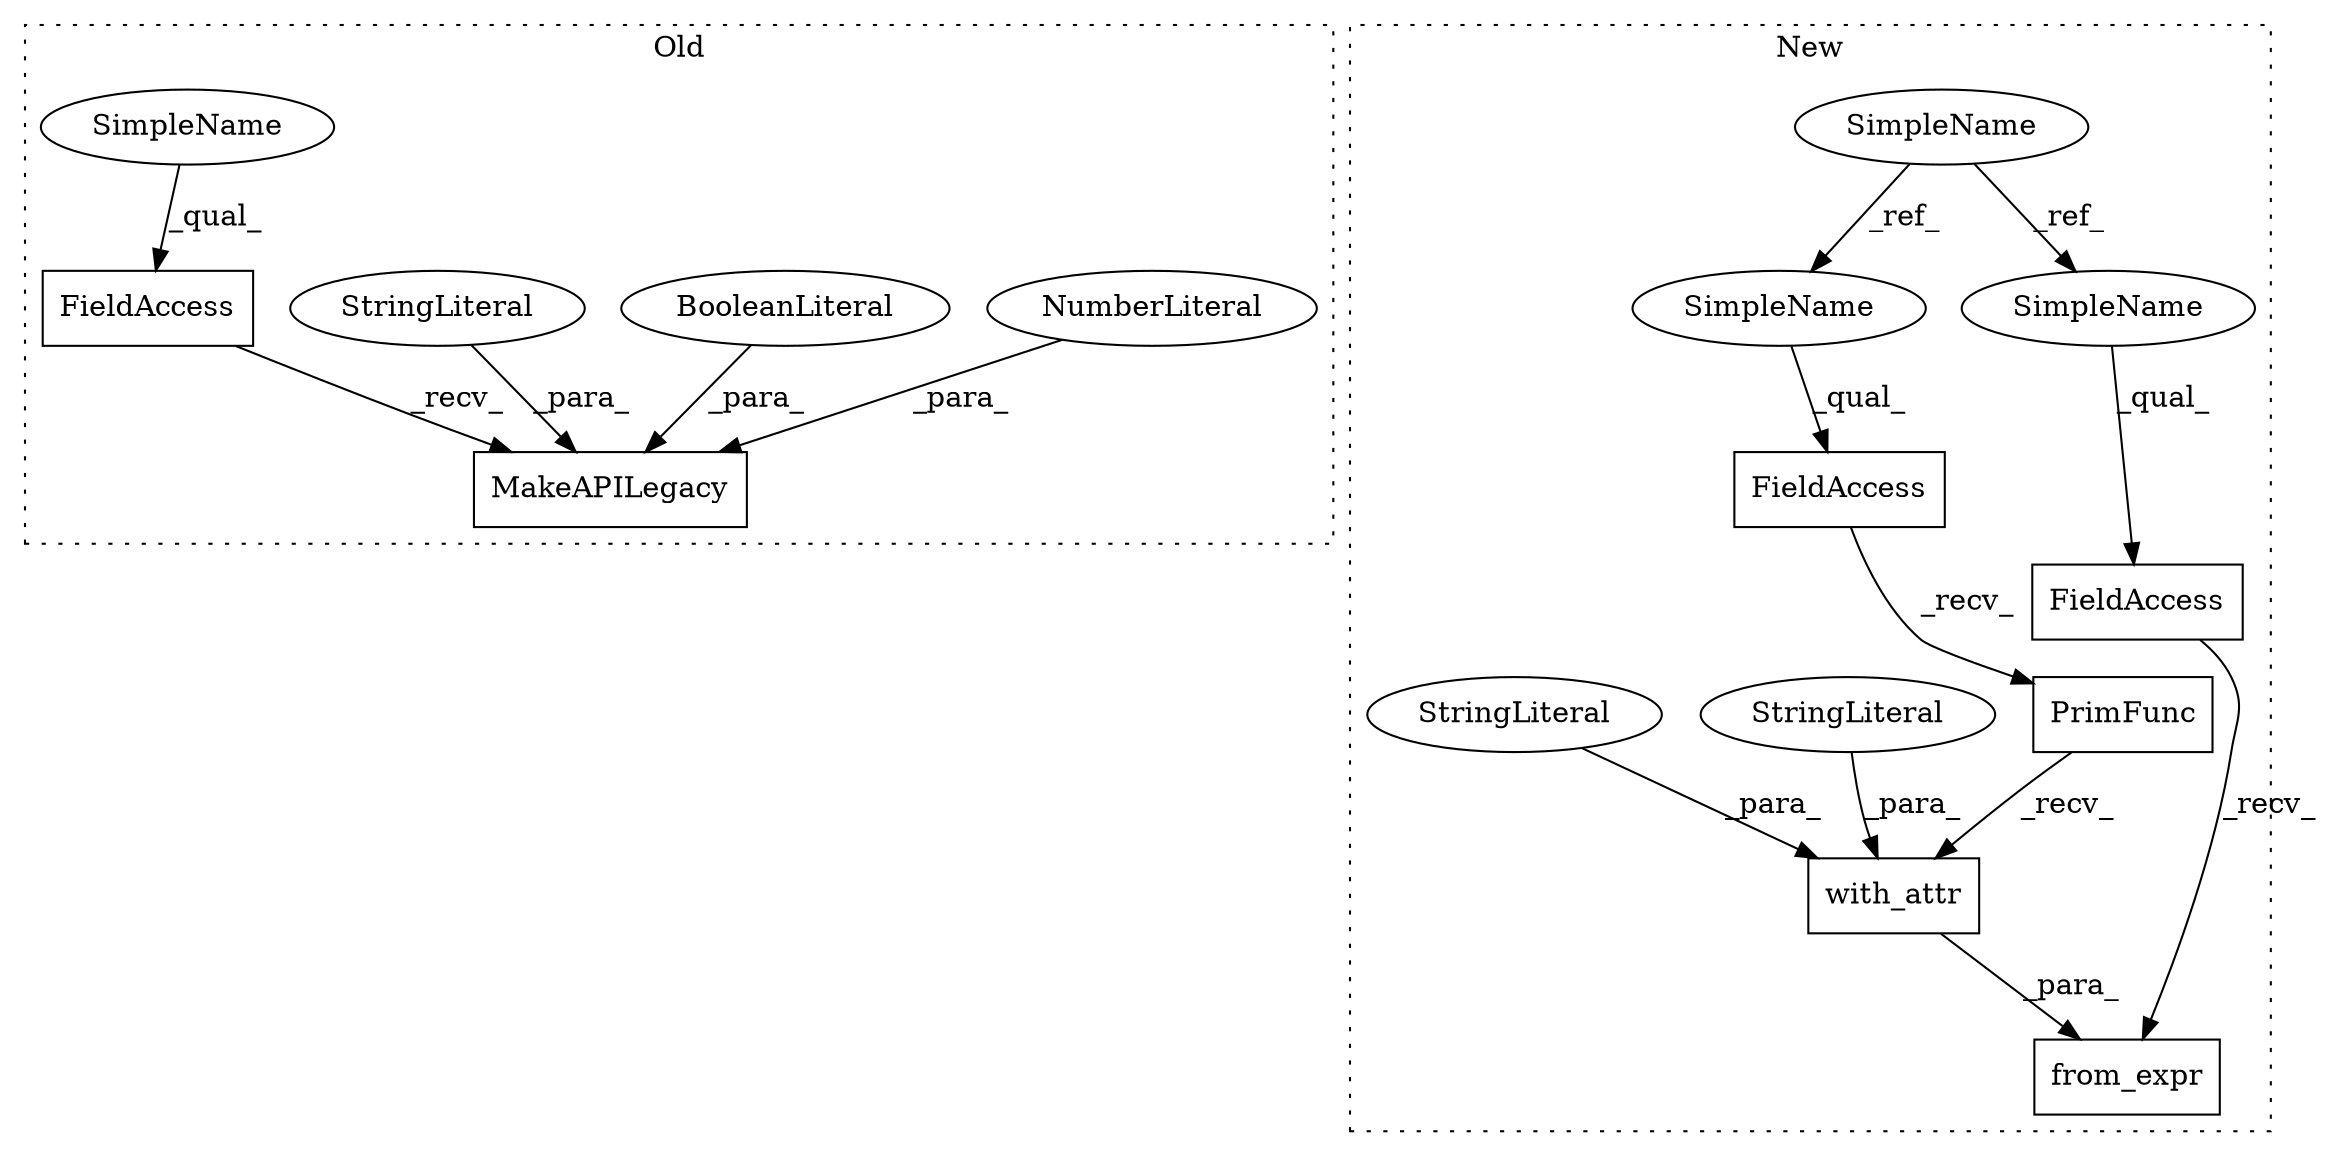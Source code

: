 digraph G {
subgraph cluster0 {
1 [label="MakeAPILegacy" a="32" s="2108,2154" l="14,1" shape="box"];
3 [label="NumberLiteral" a="34" s="2148" l="1" shape="ellipse"];
5 [label="FieldAccess" a="22" s="2096" l="11" shape="box"];
8 [label="BooleanLiteral" a="9" s="2150" l="4" shape="ellipse"];
9 [label="StringLiteral" a="45" s="2127" l="6" shape="ellipse"];
16 [label="SimpleName" a="42" s="2096" l="3" shape="ellipse"];
label = "Old";
style="dotted";
}
subgraph cluster1 {
2 [label="from_expr" a="32" s="1738,1818" l="10,1" shape="box"];
4 [label="with_attr" a="32" s="1785,1817" l="10,1" shape="box"];
6 [label="FieldAccess" a="22" s="1725" l="12" shape="box"];
7 [label="PrimFunc" a="32" s="1756,1783" l="9,1" shape="box"];
10 [label="SimpleName" a="42" s="1322" l="3" shape="ellipse"];
11 [label="FieldAccess" a="22" s="1748" l="7" shape="box"];
12 [label="StringLiteral" a="45" s="1811" l="6" shape="ellipse"];
13 [label="StringLiteral" a="45" s="1795" l="15" shape="ellipse"];
14 [label="SimpleName" a="42" s="1725" l="3" shape="ellipse"];
15 [label="SimpleName" a="42" s="1748" l="3" shape="ellipse"];
label = "New";
style="dotted";
}
3 -> 1 [label="_para_"];
4 -> 2 [label="_para_"];
5 -> 1 [label="_recv_"];
6 -> 2 [label="_recv_"];
7 -> 4 [label="_recv_"];
8 -> 1 [label="_para_"];
9 -> 1 [label="_para_"];
10 -> 15 [label="_ref_"];
10 -> 14 [label="_ref_"];
11 -> 7 [label="_recv_"];
12 -> 4 [label="_para_"];
13 -> 4 [label="_para_"];
14 -> 6 [label="_qual_"];
15 -> 11 [label="_qual_"];
16 -> 5 [label="_qual_"];
}